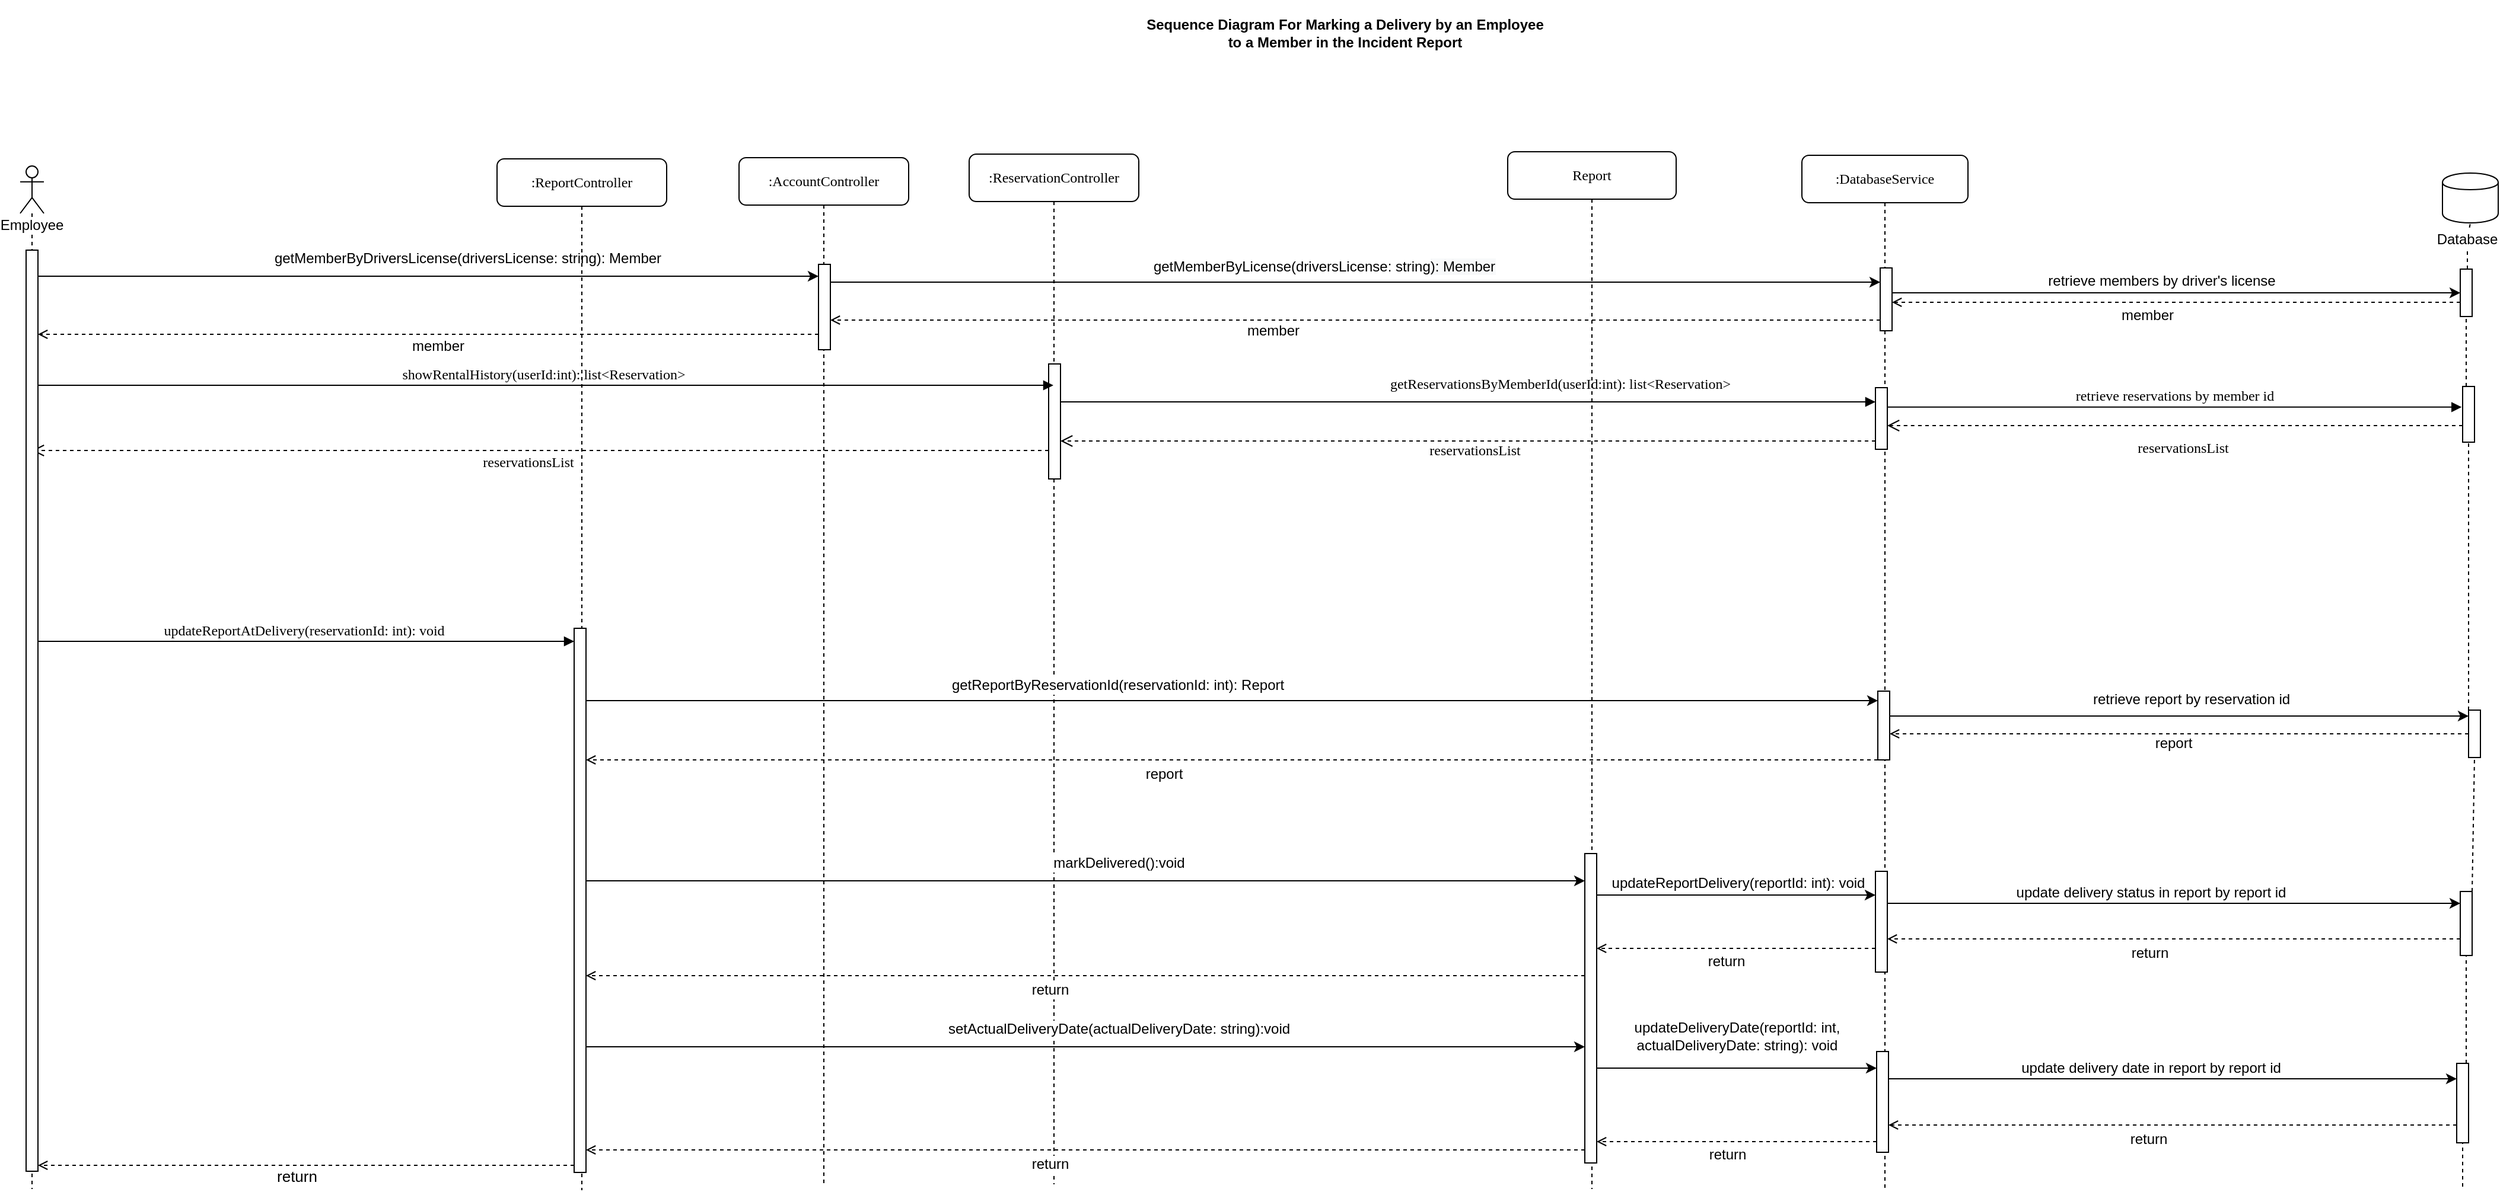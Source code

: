 <mxfile version="13.1.12" type="device"><diagram name="Page-1" id="13e1069c-82ec-6db2-03f1-153e76fe0fe0"><mxGraphModel dx="2339" dy="1403" grid="0" gridSize="10" guides="0" tooltips="1" connect="1" arrows="1" fold="1" page="0" pageScale="1" pageWidth="1100" pageHeight="850" background="#ffffff" math="0" shadow="0"><root><mxCell id="0"/><mxCell id="1" parent="0"/><mxCell id="7baba1c4bc27f4b0-4" value=":ReservationController" style="shape=umlLifeline;perimeter=lifelinePerimeter;whiteSpace=wrap;html=1;container=1;collapsible=0;recursiveResize=0;outlineConnect=0;rounded=1;shadow=0;comic=0;labelBackgroundColor=none;strokeWidth=1;fontFamily=Verdana;fontSize=12;align=center;" parent="1" vertex="1"><mxGeometry x="460" y="70" width="143" height="869" as="geometry"/></mxCell><mxCell id="2_v1sMjzPOBlrvBUJolD-1" value="" style="html=1;points=[];perimeter=orthogonalPerimeter;rounded=0;shadow=0;comic=0;labelBackgroundColor=none;strokeWidth=1;fontFamily=Verdana;fontSize=12;align=center;" vertex="1" parent="7baba1c4bc27f4b0-4"><mxGeometry x="67" y="177" width="10" height="97" as="geometry"/></mxCell><mxCell id="7baba1c4bc27f4b0-5" value=":DatabaseService" style="shape=umlLifeline;perimeter=lifelinePerimeter;whiteSpace=wrap;html=1;container=1;collapsible=0;recursiveResize=0;outlineConnect=0;rounded=1;shadow=0;comic=0;labelBackgroundColor=none;strokeWidth=1;fontFamily=Verdana;fontSize=12;align=center;" parent="1" vertex="1"><mxGeometry x="1162" y="71" width="140" height="872" as="geometry"/></mxCell><mxCell id="7baba1c4bc27f4b0-19" value="" style="html=1;points=[];perimeter=orthogonalPerimeter;rounded=0;shadow=0;comic=0;labelBackgroundColor=none;strokeWidth=1;fontFamily=Verdana;fontSize=12;align=center;" parent="7baba1c4bc27f4b0-5" vertex="1"><mxGeometry x="62" y="196" width="10" height="52" as="geometry"/></mxCell><mxCell id="VKYwvumuW-N2ufbcX_XP-7" value="" style="html=1;points=[];perimeter=orthogonalPerimeter;rounded=0;shadow=0;comic=0;labelBackgroundColor=none;strokeWidth=1;fontFamily=Verdana;fontSize=12;align=center;" parent="7baba1c4bc27f4b0-5" vertex="1"><mxGeometry x="64" y="452" width="10" height="58" as="geometry"/></mxCell><mxCell id="VKYwvumuW-N2ufbcX_XP-33" value="" style="html=1;points=[];perimeter=orthogonalPerimeter;rounded=0;shadow=0;comic=0;labelBackgroundColor=none;strokeWidth=1;fontFamily=Verdana;fontSize=12;align=center;" parent="7baba1c4bc27f4b0-5" vertex="1"><mxGeometry x="62" y="604" width="10" height="85" as="geometry"/></mxCell><mxCell id="2_v1sMjzPOBlrvBUJolD-3" value="" style="html=1;points=[];perimeter=orthogonalPerimeter;rounded=0;shadow=0;comic=0;labelBackgroundColor=none;strokeWidth=1;fontFamily=Verdana;fontSize=12;align=center;" vertex="1" parent="7baba1c4bc27f4b0-5"><mxGeometry x="66" y="95" width="10" height="53" as="geometry"/></mxCell><mxCell id="2_v1sMjzPOBlrvBUJolD-50" value="" style="html=1;points=[];perimeter=orthogonalPerimeter;rounded=0;shadow=0;comic=0;labelBackgroundColor=none;strokeWidth=1;fontFamily=Verdana;fontSize=12;align=center;" vertex="1" parent="7baba1c4bc27f4b0-5"><mxGeometry x="63" y="756" width="10" height="85" as="geometry"/></mxCell><mxCell id="7baba1c4bc27f4b0-17" value="updateReportAtDelivery(reservationId: int): void" style="html=1;verticalAlign=bottom;endArrow=block;labelBackgroundColor=none;fontFamily=Verdana;fontSize=12;edgeStyle=elbowEdgeStyle;elbow=vertical;" parent="1" edge="1" target="2_v1sMjzPOBlrvBUJolD-26" source="Q7UwtsliU7LenJTDQlE5-2"><mxGeometry relative="1" as="geometry"><mxPoint x="-258" y="367" as="sourcePoint"/><Array as="points"><mxPoint x="54" y="481"/><mxPoint x="72" y="460"/><mxPoint x="44" y="409"/><mxPoint x="-31" y="373"/><mxPoint x="82" y="428"/><mxPoint x="430.5" y="337"/><mxPoint x="510.5" y="317"/><mxPoint x="460.5" y="197"/></Array><mxPoint x="32" y="372" as="targetPoint"/></mxGeometry></mxCell><mxCell id="7baba1c4bc27f4b0-20" value="getReservationsByMemberId(userId:int): list&amp;lt;Reservation&amp;gt;" style="html=1;verticalAlign=bottom;endArrow=block;labelBackgroundColor=none;fontFamily=Verdana;fontSize=12;edgeStyle=elbowEdgeStyle;elbow=vertical;" parent="1" source="2_v1sMjzPOBlrvBUJolD-1" target="7baba1c4bc27f4b0-19" edge="1"><mxGeometry x="0.226" y="6" relative="1" as="geometry"><mxPoint x="300" y="190" as="sourcePoint"/><mxPoint x="730" y="190" as="targetPoint"/><Array as="points"><mxPoint x="604" y="279"/><mxPoint x="856" y="265"/><mxPoint x="622" y="260"/><mxPoint x="972" y="240"/><mxPoint x="795" y="253"/><mxPoint x="766" y="190"/><mxPoint x="760" y="200"/><mxPoint x="690" y="185"/></Array><mxPoint as="offset"/></mxGeometry></mxCell><mxCell id="7baba1c4bc27f4b0-21" value="reservationsList" style="html=1;verticalAlign=bottom;endArrow=open;dashed=1;endSize=8;labelBackgroundColor=none;fontFamily=Verdana;fontSize=12;edgeStyle=elbowEdgeStyle;elbow=vertical;" parent="1" source="2_v1sMjzPOBlrvBUJolD-1" target="Q7UwtsliU7LenJTDQlE5-2" edge="1"><mxGeometry x="0.024" y="19" relative="1" as="geometry"><mxPoint x="154" y="213.88" as="targetPoint"/><Array as="points"><mxPoint x="109" y="320"/><mxPoint x="471" y="303"/><mxPoint x="380" y="323"/><mxPoint x="230" y="250"/><mxPoint x="240" y="240"/><mxPoint x="190" y="214"/><mxPoint x="230" y="197"/><mxPoint x="700" y="260"/></Array><mxPoint x="290" y="250" as="sourcePoint"/><mxPoint as="offset"/></mxGeometry></mxCell><mxCell id="7baba1c4bc27f4b0-26" value="retrieve reservations by member id" style="html=1;verticalAlign=bottom;endArrow=block;labelBackgroundColor=none;fontFamily=Verdana;fontSize=12;entryX=-0.088;entryY=0.37;entryDx=0;entryDy=0;entryPerimeter=0;" parent="1" source="7baba1c4bc27f4b0-19" edge="1" target="2mEJihvLGWSnD44SEvs8-10"><mxGeometry relative="1" as="geometry"><mxPoint x="1262" y="342" as="sourcePoint"/><Array as="points"/><mxPoint x="1720" y="202" as="targetPoint"/></mxGeometry></mxCell><mxCell id="7baba1c4bc27f4b0-30" value="reservationsList" style="html=1;verticalAlign=bottom;endArrow=open;dashed=1;endSize=8;labelBackgroundColor=none;fontFamily=Verdana;fontSize=12;edgeStyle=elbowEdgeStyle;elbow=vertical;" parent="1" target="7baba1c4bc27f4b0-19" edge="1" source="2mEJihvLGWSnD44SEvs8-10"><mxGeometry x="0.892" y="225" relative="1" as="geometry"><mxPoint x="487" y="602" as="targetPoint"/><Array as="points"><mxPoint x="1251" y="299"/><mxPoint x="1284" y="289"/><mxPoint x="1463" y="273"/><mxPoint x="1545" y="283"/><mxPoint x="1232" y="232"/><mxPoint x="1172" y="223"/></Array><mxPoint x="1724.5" y="232" as="sourcePoint"/><mxPoint x="223" y="-197" as="offset"/></mxGeometry></mxCell><mxCell id="7baba1c4bc27f4b0-11" value="showRentalHistory(userId:int): list&amp;lt;Reservation&amp;gt;" style="html=1;verticalAlign=bottom;endArrow=block;labelBackgroundColor=none;fontFamily=Verdana;fontSize=12;edgeStyle=elbowEdgeStyle;elbow=vertical;" parent="1" source="Q7UwtsliU7LenJTDQlE5-2" edge="1" target="7baba1c4bc27f4b0-4"><mxGeometry relative="1" as="geometry"><mxPoint x="155" y="180" as="sourcePoint"/><mxPoint x="291" y="180" as="targetPoint"/><Array as="points"><mxPoint x="223" y="265"/><mxPoint x="297" y="254"/><mxPoint x="373" y="239"/><mxPoint x="411" y="228"/><mxPoint x="240" y="180"/></Array></mxGeometry></mxCell><mxCell id="Q7UwtsliU7LenJTDQlE5-2" value="Employee" style="shape=umlLifeline;participant=umlActor;perimeter=lifelinePerimeter;whiteSpace=wrap;html=1;container=1;collapsible=0;recursiveResize=0;verticalAlign=top;spacingTop=36;labelBackgroundColor=#ffffff;outlineConnect=0;" parent="1" vertex="1"><mxGeometry x="-340" y="80" width="20" height="863" as="geometry"/></mxCell><mxCell id="7baba1c4bc27f4b0-22" value="" style="html=1;points=[];perimeter=orthogonalPerimeter;rounded=0;shadow=0;comic=0;labelBackgroundColor=none;strokeWidth=1;fontFamily=Verdana;fontSize=12;align=center;" parent="Q7UwtsliU7LenJTDQlE5-2" vertex="1"><mxGeometry x="5" y="71" width="10" height="777" as="geometry"/></mxCell><mxCell id="Q7UwtsliU7LenJTDQlE5-5" value="reservationsList" style="html=1;verticalAlign=bottom;endArrow=open;dashed=1;endSize=8;labelBackgroundColor=none;fontFamily=Verdana;fontSize=12;edgeStyle=elbowEdgeStyle;elbow=vertical;" parent="1" source="7baba1c4bc27f4b0-19" target="2_v1sMjzPOBlrvBUJolD-1" edge="1"><mxGeometry x="-0.012" y="17" relative="1" as="geometry"><mxPoint x="300" y="240" as="targetPoint"/><Array as="points"><mxPoint x="750" y="312"/><mxPoint x="911" y="302"/><mxPoint x="680" y="240"/><mxPoint x="695" y="231"/></Array><mxPoint x="751" y="231" as="sourcePoint"/><mxPoint x="1" as="offset"/></mxGeometry></mxCell><mxCell id="2mEJihvLGWSnD44SEvs8-2" value="&lt;div&gt;&lt;b&gt;Sequence Diagram For Marking a Delivery by an Employee&lt;/b&gt;&lt;/div&gt;&lt;div&gt;&lt;b&gt;to a Member in the Incident Report&lt;/b&gt;&lt;/div&gt;" style="text;html=1;strokeColor=none;fillColor=none;align=center;verticalAlign=middle;whiteSpace=wrap;rounded=0;" parent="1" vertex="1"><mxGeometry x="558" y="-60" width="438" height="55" as="geometry"/></mxCell><mxCell id="2mEJihvLGWSnD44SEvs8-3" value="" style="shape=cylinder;whiteSpace=wrap;html=1;boundedLbl=1;backgroundOutline=1;" parent="1" vertex="1"><mxGeometry x="1702" y="86" width="47" height="42" as="geometry"/></mxCell><mxCell id="2mEJihvLGWSnD44SEvs8-9" value="" style="endArrow=none;dashed=1;html=1;entryX=0.5;entryY=1;entryDx=0;entryDy=0;" parent="1" source="2mEJihvLGWSnD44SEvs8-14" target="2mEJihvLGWSnD44SEvs8-3" edge="1"><mxGeometry width="50" height="50" relative="1" as="geometry"><mxPoint x="1726" y="534" as="sourcePoint"/><mxPoint x="1389" y="231" as="targetPoint"/></mxGeometry></mxCell><mxCell id="2mEJihvLGWSnD44SEvs8-10" value="" style="html=1;points=[];perimeter=orthogonalPerimeter;rounded=0;shadow=0;comic=0;labelBackgroundColor=none;strokeColor=#000000;strokeWidth=1;fillColor=#FFFFFF;fontFamily=Verdana;fontSize=12;fontColor=#000000;align=center;" parent="1" vertex="1"><mxGeometry x="1719" y="266" width="10" height="47" as="geometry"/></mxCell><mxCell id="2mEJihvLGWSnD44SEvs8-11" value="" style="endArrow=none;dashed=1;html=1;entryX=0.5;entryY=1;entryDx=0;entryDy=0;" parent="1" source="VKYwvumuW-N2ufbcX_XP-18" target="2mEJihvLGWSnD44SEvs8-10" edge="1"><mxGeometry width="50" height="50" relative="1" as="geometry"><mxPoint x="1724" y="470" as="sourcePoint"/><mxPoint x="1725.5" y="128" as="targetPoint"/></mxGeometry></mxCell><mxCell id="2mEJihvLGWSnD44SEvs8-14" value="Database" style="text;html=1;strokeColor=none;fillColor=none;align=center;verticalAlign=middle;whiteSpace=wrap;rounded=0;" parent="1" vertex="1"><mxGeometry x="1703" y="132" width="40" height="20" as="geometry"/></mxCell><mxCell id="2mEJihvLGWSnD44SEvs8-15" value="" style="endArrow=none;dashed=1;html=1;entryX=0.5;entryY=1;entryDx=0;entryDy=0;" parent="1" source="2_v1sMjzPOBlrvBUJolD-16" target="2mEJihvLGWSnD44SEvs8-14" edge="1"><mxGeometry width="50" height="50" relative="1" as="geometry"><mxPoint x="1725.5" y="177" as="sourcePoint"/><mxPoint x="1725.5" y="128" as="targetPoint"/></mxGeometry></mxCell><mxCell id="VKYwvumuW-N2ufbcX_XP-14" style="edgeStyle=orthogonalEdgeStyle;rounded=0;orthogonalLoop=1;jettySize=auto;html=1;" parent="1" source="2_v1sMjzPOBlrvBUJolD-26" target="VKYwvumuW-N2ufbcX_XP-7" edge="1"><mxGeometry relative="1" as="geometry"><Array as="points"><mxPoint x="690" y="531"/><mxPoint x="690" y="531"/></Array><mxPoint x="780" y="580" as="sourcePoint"/></mxGeometry></mxCell><mxCell id="2_v1sMjzPOBlrvBUJolD-34" value="&lt;font style=&quot;font-size: 12px&quot;&gt;getReportByReservationId(reservationId: int): Report&lt;/font&gt;" style="edgeLabel;html=1;align=center;verticalAlign=middle;resizable=0;points=[];" vertex="1" connectable="0" parent="VKYwvumuW-N2ufbcX_XP-14"><mxGeometry x="-0.251" relative="1" as="geometry"><mxPoint x="39.88" y="-13" as="offset"/></mxGeometry></mxCell><mxCell id="VKYwvumuW-N2ufbcX_XP-21" style="edgeStyle=orthogonalEdgeStyle;rounded=0;orthogonalLoop=1;jettySize=auto;html=1;dashed=1;endArrow=open;endFill=0;" parent="1" source="VKYwvumuW-N2ufbcX_XP-18" target="VKYwvumuW-N2ufbcX_XP-7" edge="1"><mxGeometry relative="1" as="geometry"><Array as="points"><mxPoint x="1729" y="571"/><mxPoint x="1231" y="571"/></Array></mxGeometry></mxCell><mxCell id="VKYwvumuW-N2ufbcX_XP-22" value="&lt;font style=&quot;font-size: 12px&quot;&gt;report&lt;/font&gt;" style="edgeLabel;html=1;align=center;verticalAlign=middle;resizable=0;points=[];" parent="VKYwvumuW-N2ufbcX_XP-21" vertex="1" connectable="0"><mxGeometry x="0.029" y="38" relative="1" as="geometry"><mxPoint x="1.71" y="-30.06" as="offset"/></mxGeometry></mxCell><mxCell id="VKYwvumuW-N2ufbcX_XP-18" value="" style="html=1;points=[];perimeter=orthogonalPerimeter;rounded=0;shadow=0;comic=0;labelBackgroundColor=none;strokeColor=#000000;strokeWidth=1;fillColor=#FFFFFF;fontFamily=Verdana;fontSize=12;fontColor=#000000;align=center;" parent="1" vertex="1"><mxGeometry x="1724" y="539" width="10" height="40" as="geometry"/></mxCell><mxCell id="VKYwvumuW-N2ufbcX_XP-19" value="" style="endArrow=none;dashed=1;html=1;entryX=0.5;entryY=1;entryDx=0;entryDy=0;" parent="1" source="VKYwvumuW-N2ufbcX_XP-35" target="VKYwvumuW-N2ufbcX_XP-18" edge="1"><mxGeometry width="50" height="50" relative="1" as="geometry"><mxPoint x="1723" y="1088" as="sourcePoint"/><mxPoint x="1725" y="237" as="targetPoint"/></mxGeometry></mxCell><mxCell id="VKYwvumuW-N2ufbcX_XP-20" style="edgeStyle=orthogonalEdgeStyle;rounded=0;orthogonalLoop=1;jettySize=auto;html=1;" parent="1" source="VKYwvumuW-N2ufbcX_XP-7" target="VKYwvumuW-N2ufbcX_XP-18" edge="1"><mxGeometry relative="1" as="geometry"><Array as="points"><mxPoint x="1340" y="544"/><mxPoint x="1340" y="544"/></Array></mxGeometry></mxCell><mxCell id="VKYwvumuW-N2ufbcX_XP-23" value="retrieve report by reservation id" style="text;html=1;align=center;verticalAlign=middle;resizable=0;points=[];autosize=1;" parent="1" vertex="1"><mxGeometry x="1402" y="521" width="176" height="18" as="geometry"/></mxCell><mxCell id="VKYwvumuW-N2ufbcX_XP-42" style="edgeStyle=orthogonalEdgeStyle;rounded=0;orthogonalLoop=1;jettySize=auto;html=1;dashed=1;endArrow=open;endFill=0;" parent="1" source="VKYwvumuW-N2ufbcX_XP-35" target="VKYwvumuW-N2ufbcX_XP-33" edge="1"><mxGeometry relative="1" as="geometry"><Array as="points"><mxPoint x="1597" y="732"/><mxPoint x="1597" y="732"/></Array></mxGeometry></mxCell><mxCell id="VKYwvumuW-N2ufbcX_XP-43" value="return" style="edgeLabel;html=1;align=center;verticalAlign=middle;resizable=0;points=[];fontSize=12;" parent="VKYwvumuW-N2ufbcX_XP-42" vertex="1" connectable="0"><mxGeometry x="-0.146" y="2" relative="1" as="geometry"><mxPoint x="-56" y="10" as="offset"/></mxGeometry></mxCell><mxCell id="VKYwvumuW-N2ufbcX_XP-35" value="" style="html=1;points=[];perimeter=orthogonalPerimeter;rounded=0;shadow=0;comic=0;labelBackgroundColor=none;strokeColor=#000000;strokeWidth=1;fillColor=#FFFFFF;fontFamily=Verdana;fontSize=12;fontColor=#000000;align=center;" parent="1" vertex="1"><mxGeometry x="1717" y="692" width="10" height="54" as="geometry"/></mxCell><mxCell id="VKYwvumuW-N2ufbcX_XP-36" value="" style="endArrow=none;dashed=1;html=1;entryX=0.5;entryY=1;entryDx=0;entryDy=0;" parent="1" source="2_v1sMjzPOBlrvBUJolD-51" target="VKYwvumuW-N2ufbcX_XP-35" edge="1"><mxGeometry width="50" height="50" relative="1" as="geometry"><mxPoint x="1722" y="931" as="sourcePoint"/><mxPoint x="1723.0" y="623.0" as="targetPoint"/></mxGeometry></mxCell><mxCell id="VKYwvumuW-N2ufbcX_XP-37" style="edgeStyle=orthogonalEdgeStyle;rounded=0;orthogonalLoop=1;jettySize=auto;html=1;" parent="1" source="2_v1sMjzPOBlrvBUJolD-26" target="2_v1sMjzPOBlrvBUJolD-37" edge="1"><mxGeometry relative="1" as="geometry"><Array as="points"><mxPoint x="337" y="683"/><mxPoint x="337" y="683"/></Array></mxGeometry></mxCell><mxCell id="VKYwvumuW-N2ufbcX_XP-39" value="&lt;font style=&quot;font-size: 12px&quot;&gt;markDelivered():void&lt;/font&gt;" style="edgeLabel;html=1;align=center;verticalAlign=middle;resizable=0;points=[];" parent="VKYwvumuW-N2ufbcX_XP-37" vertex="1" connectable="0"><mxGeometry x="0.065" y="2" relative="1" as="geometry"><mxPoint y="-13" as="offset"/></mxGeometry></mxCell><mxCell id="VKYwvumuW-N2ufbcX_XP-40" style="edgeStyle=orthogonalEdgeStyle;rounded=0;orthogonalLoop=1;jettySize=auto;html=1;" parent="1" source="VKYwvumuW-N2ufbcX_XP-33" target="VKYwvumuW-N2ufbcX_XP-35" edge="1"><mxGeometry relative="1" as="geometry"><Array as="points"><mxPoint x="1471" y="702"/><mxPoint x="1471" y="702"/></Array></mxGeometry></mxCell><mxCell id="VKYwvumuW-N2ufbcX_XP-41" value="update delivery status in report by report id" style="edgeLabel;html=1;align=center;verticalAlign=middle;resizable=0;points=[];fontSize=12;" parent="VKYwvumuW-N2ufbcX_XP-40" vertex="1" connectable="0"><mxGeometry x="-0.076" y="2" relative="1" as="geometry"><mxPoint x="-1" y="-7" as="offset"/></mxGeometry></mxCell><mxCell id="VKYwvumuW-N2ufbcX_XP-61" style="edgeStyle=orthogonalEdgeStyle;rounded=0;orthogonalLoop=1;jettySize=auto;html=1;dashed=1;fontSize=12;endArrow=open;endFill=0;" parent="1" source="2_v1sMjzPOBlrvBUJolD-37" target="2_v1sMjzPOBlrvBUJolD-26" edge="1"><mxGeometry relative="1" as="geometry"><Array as="points"><mxPoint x="836" y="763"/><mxPoint x="836" y="763"/></Array></mxGeometry></mxCell><mxCell id="VKYwvumuW-N2ufbcX_XP-63" value="return" style="edgeLabel;html=1;align=center;verticalAlign=middle;resizable=0;points=[];fontSize=12;" parent="VKYwvumuW-N2ufbcX_XP-61" vertex="1" connectable="0"><mxGeometry x="0.172" y="-1" relative="1" as="geometry"><mxPoint x="42.29" y="13" as="offset"/></mxGeometry></mxCell><mxCell id="2_v1sMjzPOBlrvBUJolD-4" value=":AccountController" style="shape=umlLifeline;perimeter=lifelinePerimeter;whiteSpace=wrap;html=1;container=1;collapsible=0;recursiveResize=0;outlineConnect=0;rounded=1;shadow=0;comic=0;labelBackgroundColor=none;strokeWidth=1;fontFamily=Verdana;fontSize=12;align=center;" vertex="1" parent="1"><mxGeometry x="266" y="73" width="143" height="865" as="geometry"/></mxCell><mxCell id="2_v1sMjzPOBlrvBUJolD-10" value="" style="html=1;points=[];perimeter=orthogonalPerimeter;rounded=0;shadow=0;comic=0;labelBackgroundColor=none;strokeWidth=1;fontFamily=Verdana;fontSize=12;align=center;" vertex="1" parent="2_v1sMjzPOBlrvBUJolD-4"><mxGeometry x="67" y="90" width="10" height="72" as="geometry"/></mxCell><mxCell id="2_v1sMjzPOBlrvBUJolD-11" style="edgeStyle=orthogonalEdgeStyle;rounded=0;orthogonalLoop=1;jettySize=auto;html=1;" edge="1" parent="1" source="7baba1c4bc27f4b0-22" target="2_v1sMjzPOBlrvBUJolD-10"><mxGeometry relative="1" as="geometry"><Array as="points"><mxPoint x="271" y="173"/><mxPoint x="271" y="173"/></Array></mxGeometry></mxCell><mxCell id="2_v1sMjzPOBlrvBUJolD-12" value="&lt;font style=&quot;font-size: 12px&quot;&gt;getMemberByDriversLicense(driversLicense: string): Member&lt;/font&gt;" style="edgeLabel;html=1;align=center;verticalAlign=middle;resizable=0;points=[];" vertex="1" connectable="0" parent="2_v1sMjzPOBlrvBUJolD-11"><mxGeometry x="0.216" y="2" relative="1" as="geometry"><mxPoint x="-38" y="-13" as="offset"/></mxGeometry></mxCell><mxCell id="2_v1sMjzPOBlrvBUJolD-13" style="edgeStyle=orthogonalEdgeStyle;rounded=0;orthogonalLoop=1;jettySize=auto;html=1;" edge="1" parent="1" source="2_v1sMjzPOBlrvBUJolD-10" target="2_v1sMjzPOBlrvBUJolD-3"><mxGeometry relative="1" as="geometry"><Array as="points"><mxPoint x="551" y="178"/><mxPoint x="551" y="178"/></Array></mxGeometry></mxCell><mxCell id="2_v1sMjzPOBlrvBUJolD-14" value="&lt;font style=&quot;font-size: 12px&quot;&gt;getMemberByLicense(driversLicense: string&lt;span style=&quot;font-family: &amp;#34;helvetica&amp;#34; ; text-align: left ; background-color: rgb(248 , 249 , 250)&quot;&gt;): Member&lt;br&gt;&lt;/span&gt;&lt;/font&gt;" style="edgeLabel;html=1;align=center;verticalAlign=middle;resizable=0;points=[];" vertex="1" connectable="0" parent="2_v1sMjzPOBlrvBUJolD-13"><mxGeometry x="-0.063" y="-3" relative="1" as="geometry"><mxPoint x="1" y="-16" as="offset"/></mxGeometry></mxCell><mxCell id="2_v1sMjzPOBlrvBUJolD-15" style="edgeStyle=orthogonalEdgeStyle;rounded=0;orthogonalLoop=1;jettySize=auto;html=1;startArrow=none;startFill=0;dashed=1;endArrow=open;endFill=0;" edge="1" parent="1" source="2_v1sMjzPOBlrvBUJolD-3" target="2_v1sMjzPOBlrvBUJolD-10"><mxGeometry relative="1" as="geometry"><Array as="points"><mxPoint x="510" y="210"/><mxPoint x="510" y="210"/></Array></mxGeometry></mxCell><mxCell id="2_v1sMjzPOBlrvBUJolD-22" value="&lt;font style=&quot;font-size: 12px&quot;&gt;member&lt;/font&gt;" style="edgeLabel;html=1;align=center;verticalAlign=middle;resizable=0;points=[];" vertex="1" connectable="0" parent="2_v1sMjzPOBlrvBUJolD-15"><mxGeometry x="0.869" y="-295" relative="1" as="geometry"><mxPoint x="314.47" y="304" as="offset"/></mxGeometry></mxCell><mxCell id="2_v1sMjzPOBlrvBUJolD-19" style="edgeStyle=orthogonalEdgeStyle;rounded=0;orthogonalLoop=1;jettySize=auto;html=1;dashed=1;startArrow=none;startFill=0;endArrow=open;endFill=0;" edge="1" parent="1" source="2_v1sMjzPOBlrvBUJolD-16" target="2_v1sMjzPOBlrvBUJolD-3"><mxGeometry relative="1" as="geometry"><mxPoint x="1258" y="194" as="targetPoint"/><Array as="points"><mxPoint x="1583" y="195"/><mxPoint x="1583" y="195"/></Array></mxGeometry></mxCell><mxCell id="2_v1sMjzPOBlrvBUJolD-21" value="&lt;font style=&quot;font-size: 12px&quot;&gt;member&lt;/font&gt;" style="edgeLabel;html=1;align=center;verticalAlign=middle;resizable=0;points=[];" vertex="1" connectable="0" parent="2_v1sMjzPOBlrvBUJolD-19"><mxGeometry x="0.163" y="2" relative="1" as="geometry"><mxPoint x="14.65" y="8.94" as="offset"/></mxGeometry></mxCell><mxCell id="2_v1sMjzPOBlrvBUJolD-16" value="" style="html=1;points=[];perimeter=orthogonalPerimeter;rounded=0;shadow=0;comic=0;labelBackgroundColor=none;strokeColor=#000000;strokeWidth=1;fillColor=#FFFFFF;fontFamily=Verdana;fontSize=12;fontColor=#000000;align=center;" vertex="1" parent="1"><mxGeometry x="1717" y="167" width="10" height="40" as="geometry"/></mxCell><mxCell id="2_v1sMjzPOBlrvBUJolD-17" value="" style="endArrow=none;dashed=1;html=1;entryX=0.5;entryY=1;entryDx=0;entryDy=0;" edge="1" parent="1" source="2mEJihvLGWSnD44SEvs8-10" target="2_v1sMjzPOBlrvBUJolD-16"><mxGeometry width="50" height="50" relative="1" as="geometry"><mxPoint x="1723" y="232" as="sourcePoint"/><mxPoint x="1723" y="152" as="targetPoint"/></mxGeometry></mxCell><mxCell id="2_v1sMjzPOBlrvBUJolD-18" style="edgeStyle=orthogonalEdgeStyle;rounded=0;orthogonalLoop=1;jettySize=auto;html=1;startArrow=none;startFill=0;endArrow=classic;endFill=1;" edge="1" parent="1" source="2_v1sMjzPOBlrvBUJolD-3" target="2_v1sMjzPOBlrvBUJolD-16"><mxGeometry relative="1" as="geometry"><Array as="points"><mxPoint x="1429" y="187"/><mxPoint x="1429" y="187"/></Array></mxGeometry></mxCell><mxCell id="2_v1sMjzPOBlrvBUJolD-20" value="&lt;font style=&quot;font-size: 12px&quot;&gt;retrieve members by driver's license&lt;br&gt;&lt;/font&gt;" style="edgeLabel;html=1;align=center;verticalAlign=middle;resizable=0;points=[];" vertex="1" connectable="0" parent="2_v1sMjzPOBlrvBUJolD-18"><mxGeometry x="-0.168" y="-4" relative="1" as="geometry"><mxPoint x="27" y="-14" as="offset"/></mxGeometry></mxCell><mxCell id="2_v1sMjzPOBlrvBUJolD-23" style="edgeStyle=orthogonalEdgeStyle;rounded=0;orthogonalLoop=1;jettySize=auto;html=1;startArrow=none;startFill=0;endArrow=open;endFill=0;dashed=1;" edge="1" parent="1" source="2_v1sMjzPOBlrvBUJolD-10" target="7baba1c4bc27f4b0-22"><mxGeometry relative="1" as="geometry"><Array as="points"><mxPoint x="190" y="222"/><mxPoint x="190" y="222"/></Array></mxGeometry></mxCell><mxCell id="2_v1sMjzPOBlrvBUJolD-24" value="&lt;font style=&quot;font-size: 12px&quot;&gt;member&lt;/font&gt;" style="edgeLabel;html=1;align=center;verticalAlign=middle;resizable=0;points=[];" vertex="1" connectable="0" parent="2_v1sMjzPOBlrvBUJolD-23"><mxGeometry x="0.011" y="-106" relative="1" as="geometry"><mxPoint x="10.76" y="116" as="offset"/></mxGeometry></mxCell><mxCell id="2_v1sMjzPOBlrvBUJolD-25" value=":ReportController" style="shape=umlLifeline;perimeter=lifelinePerimeter;whiteSpace=wrap;html=1;container=1;collapsible=0;recursiveResize=0;outlineConnect=0;rounded=1;shadow=0;comic=0;labelBackgroundColor=none;strokeWidth=1;fontFamily=Verdana;fontSize=12;align=center;" vertex="1" parent="1"><mxGeometry x="62" y="74" width="143" height="870" as="geometry"/></mxCell><mxCell id="2_v1sMjzPOBlrvBUJolD-26" value="" style="html=1;points=[];perimeter=orthogonalPerimeter;rounded=0;shadow=0;comic=0;labelBackgroundColor=none;strokeWidth=1;fontFamily=Verdana;fontSize=12;align=center;" vertex="1" parent="2_v1sMjzPOBlrvBUJolD-25"><mxGeometry x="65" y="396" width="10" height="459" as="geometry"/></mxCell><mxCell id="2_v1sMjzPOBlrvBUJolD-31" style="edgeStyle=orthogonalEdgeStyle;rounded=0;orthogonalLoop=1;jettySize=auto;html=1;dashed=1;startArrow=none;startFill=0;endArrow=open;endFill=0;" edge="1" parent="1" source="2_v1sMjzPOBlrvBUJolD-26" target="7baba1c4bc27f4b0-22"><mxGeometry relative="1" as="geometry"><Array as="points"><mxPoint x="-78" y="923"/><mxPoint x="-78" y="923"/></Array></mxGeometry></mxCell><mxCell id="2_v1sMjzPOBlrvBUJolD-44" value="return" style="edgeLabel;html=1;align=center;verticalAlign=middle;resizable=0;points=[];fontSize=13;" vertex="1" connectable="0" parent="2_v1sMjzPOBlrvBUJolD-31"><mxGeometry x="-0.367" y="1" relative="1" as="geometry"><mxPoint x="-91.47" y="8" as="offset"/></mxGeometry></mxCell><mxCell id="2_v1sMjzPOBlrvBUJolD-32" style="edgeStyle=orthogonalEdgeStyle;rounded=0;orthogonalLoop=1;jettySize=auto;html=1;dashed=1;startArrow=none;startFill=0;endArrow=open;endFill=0;" edge="1" parent="1" source="VKYwvumuW-N2ufbcX_XP-7" target="2_v1sMjzPOBlrvBUJolD-26"><mxGeometry relative="1" as="geometry"><mxPoint x="780" y="630" as="targetPoint"/><Array as="points"><mxPoint x="714" y="581"/><mxPoint x="714" y="581"/></Array></mxGeometry></mxCell><mxCell id="2_v1sMjzPOBlrvBUJolD-33" value="&lt;font style=&quot;font-size: 12px&quot;&gt;report&lt;/font&gt;" style="edgeLabel;html=1;align=center;verticalAlign=middle;resizable=0;points=[];" vertex="1" connectable="0" parent="2_v1sMjzPOBlrvBUJolD-32"><mxGeometry x="0.103" relative="1" as="geometry"><mxPoint x="-1.76" y="12" as="offset"/></mxGeometry></mxCell><mxCell id="2_v1sMjzPOBlrvBUJolD-36" value="Report" style="shape=umlLifeline;perimeter=lifelinePerimeter;whiteSpace=wrap;html=1;container=1;collapsible=0;recursiveResize=0;outlineConnect=0;rounded=1;shadow=0;comic=0;labelBackgroundColor=none;strokeWidth=1;fontFamily=Verdana;fontSize=12;align=center;" vertex="1" parent="1"><mxGeometry x="914" y="68" width="142" height="875" as="geometry"/></mxCell><mxCell id="2_v1sMjzPOBlrvBUJolD-37" value="" style="html=1;points=[];perimeter=orthogonalPerimeter;rounded=0;shadow=0;comic=0;labelBackgroundColor=none;strokeWidth=1;fontFamily=Verdana;fontSize=12;align=center;" vertex="1" parent="2_v1sMjzPOBlrvBUJolD-36"><mxGeometry x="65" y="592" width="10" height="261" as="geometry"/></mxCell><mxCell id="2_v1sMjzPOBlrvBUJolD-41" value="&lt;font style=&quot;font-size: 12px&quot;&gt;updateReportDelivery(reportId: int): void&lt;br&gt;&lt;/font&gt;" style="edgeStyle=orthogonalEdgeStyle;rounded=0;orthogonalLoop=1;jettySize=auto;html=1;startArrow=none;startFill=0;endArrow=classic;endFill=1;" edge="1" parent="1" source="2_v1sMjzPOBlrvBUJolD-37" target="VKYwvumuW-N2ufbcX_XP-33"><mxGeometry x="0.01" y="10" relative="1" as="geometry"><Array as="points"><mxPoint x="1028" y="695"/><mxPoint x="1028" y="695"/></Array><mxPoint as="offset"/></mxGeometry></mxCell><mxCell id="2_v1sMjzPOBlrvBUJolD-42" style="edgeStyle=orthogonalEdgeStyle;rounded=0;orthogonalLoop=1;jettySize=auto;html=1;dashed=1;startArrow=none;startFill=0;endArrow=open;endFill=0;" edge="1" parent="1" source="VKYwvumuW-N2ufbcX_XP-33" target="2_v1sMjzPOBlrvBUJolD-37"><mxGeometry relative="1" as="geometry"><Array as="points"><mxPoint x="1036" y="740"/><mxPoint x="1036" y="740"/></Array></mxGeometry></mxCell><mxCell id="2_v1sMjzPOBlrvBUJolD-43" value="&lt;font style=&quot;font-size: 12px&quot;&gt;return&lt;/font&gt;" style="edgeLabel;html=1;align=center;verticalAlign=middle;resizable=0;points=[];" vertex="1" connectable="0" parent="2_v1sMjzPOBlrvBUJolD-42"><mxGeometry x="0.535" y="89" relative="1" as="geometry"><mxPoint x="54.29" y="-78" as="offset"/></mxGeometry></mxCell><mxCell id="2_v1sMjzPOBlrvBUJolD-48" style="edgeStyle=orthogonalEdgeStyle;rounded=0;orthogonalLoop=1;jettySize=auto;html=1;" edge="1" parent="1" source="2_v1sMjzPOBlrvBUJolD-26" target="2_v1sMjzPOBlrvBUJolD-37"><mxGeometry relative="1" as="geometry"><Array as="points"><mxPoint x="615" y="823"/><mxPoint x="615" y="823"/></Array><mxPoint x="141" y="827" as="sourcePoint"/><mxPoint x="983" y="827" as="targetPoint"/></mxGeometry></mxCell><mxCell id="2_v1sMjzPOBlrvBUJolD-49" value="&lt;font style=&quot;font-size: 12px&quot;&gt;setActualDeliveryDate(&lt;/font&gt;&lt;font style=&quot;font-size: 12px&quot;&gt;actualDeliveryDate: string):void&lt;/font&gt;" style="edgeLabel;html=1;align=center;verticalAlign=middle;resizable=0;points=[];" vertex="1" connectable="0" parent="2_v1sMjzPOBlrvBUJolD-48"><mxGeometry x="0.065" y="2" relative="1" as="geometry"><mxPoint y="-13" as="offset"/></mxGeometry></mxCell><mxCell id="2_v1sMjzPOBlrvBUJolD-51" value="" style="html=1;points=[];perimeter=orthogonalPerimeter;rounded=0;shadow=0;comic=0;labelBackgroundColor=none;strokeColor=#000000;strokeWidth=1;fillColor=#FFFFFF;fontFamily=Verdana;fontSize=12;fontColor=#000000;align=center;" vertex="1" parent="1"><mxGeometry x="1714" y="837" width="10" height="67" as="geometry"/></mxCell><mxCell id="2_v1sMjzPOBlrvBUJolD-52" value="" style="endArrow=none;dashed=1;html=1;entryX=0.5;entryY=1;entryDx=0;entryDy=0;" edge="1" parent="1" target="2_v1sMjzPOBlrvBUJolD-51"><mxGeometry width="50" height="50" relative="1" as="geometry"><mxPoint x="1719" y="941" as="sourcePoint"/><mxPoint x="1722" y="746" as="targetPoint"/></mxGeometry></mxCell><mxCell id="2_v1sMjzPOBlrvBUJolD-53" value="&lt;div&gt;&lt;font style=&quot;font-size: 12px&quot;&gt;updateDeliveryDate(reportId: int,&lt;/font&gt;&lt;/div&gt;&lt;div&gt;&lt;font style=&quot;font-size: 12px&quot;&gt;&lt;font style=&quot;font-size: 12px&quot;&gt;actualDeliveryDate&lt;/font&gt;: string): void&lt;/font&gt;&lt;/div&gt;" style="edgeStyle=orthogonalEdgeStyle;rounded=0;orthogonalLoop=1;jettySize=auto;html=1;startArrow=none;startFill=0;endArrow=classic;endFill=1;" edge="1" parent="1" source="2_v1sMjzPOBlrvBUJolD-37" target="2_v1sMjzPOBlrvBUJolD-50"><mxGeometry x="0.5" y="66" relative="1" as="geometry"><mxPoint x="999" y="705.059" as="sourcePoint"/><mxPoint x="1234" y="705.059" as="targetPoint"/><Array as="points"><mxPoint x="1166" y="841"/><mxPoint x="1166" y="841"/></Array><mxPoint x="-59" y="39" as="offset"/></mxGeometry></mxCell><mxCell id="2_v1sMjzPOBlrvBUJolD-55" style="edgeStyle=orthogonalEdgeStyle;rounded=0;orthogonalLoop=1;jettySize=auto;html=1;" edge="1" parent="1" source="2_v1sMjzPOBlrvBUJolD-50" target="2_v1sMjzPOBlrvBUJolD-51"><mxGeometry relative="1" as="geometry"><Array as="points"><mxPoint x="1472" y="850"/><mxPoint x="1472" y="850"/></Array><mxPoint x="1343" y="849" as="sourcePoint"/><mxPoint x="1691" y="869" as="targetPoint"/></mxGeometry></mxCell><mxCell id="2_v1sMjzPOBlrvBUJolD-56" value="update delivery date in report by report id" style="edgeLabel;html=1;align=center;verticalAlign=middle;resizable=0;points=[];fontSize=12;" vertex="1" connectable="0" parent="2_v1sMjzPOBlrvBUJolD-55"><mxGeometry x="-0.076" y="2" relative="1" as="geometry"><mxPoint x="-1" y="-7" as="offset"/></mxGeometry></mxCell><mxCell id="2_v1sMjzPOBlrvBUJolD-57" style="edgeStyle=orthogonalEdgeStyle;rounded=0;orthogonalLoop=1;jettySize=auto;html=1;dashed=1;endArrow=open;endFill=0;" edge="1" parent="1" source="2_v1sMjzPOBlrvBUJolD-51" target="2_v1sMjzPOBlrvBUJolD-50"><mxGeometry relative="1" as="geometry"><Array as="points"><mxPoint x="1433" y="889"/><mxPoint x="1433" y="889"/></Array><mxPoint x="1647" y="1037" as="sourcePoint"/><mxPoint x="1251" y="889" as="targetPoint"/></mxGeometry></mxCell><mxCell id="2_v1sMjzPOBlrvBUJolD-58" value="return" style="edgeLabel;html=1;align=center;verticalAlign=middle;resizable=0;points=[];fontSize=12;" vertex="1" connectable="0" parent="2_v1sMjzPOBlrvBUJolD-57"><mxGeometry x="-0.146" y="2" relative="1" as="geometry"><mxPoint x="-56" y="10" as="offset"/></mxGeometry></mxCell><mxCell id="2_v1sMjzPOBlrvBUJolD-59" style="edgeStyle=orthogonalEdgeStyle;rounded=0;orthogonalLoop=1;jettySize=auto;html=1;dashed=1;startArrow=none;startFill=0;endArrow=open;endFill=0;" edge="1" parent="1" source="2_v1sMjzPOBlrvBUJolD-50" target="2_v1sMjzPOBlrvBUJolD-37"><mxGeometry relative="1" as="geometry"><mxPoint x="1220" y="898" as="sourcePoint"/><mxPoint x="985" y="898" as="targetPoint"/><Array as="points"><mxPoint x="1103" y="903"/><mxPoint x="1103" y="903"/></Array></mxGeometry></mxCell><mxCell id="2_v1sMjzPOBlrvBUJolD-60" value="&lt;font style=&quot;font-size: 12px&quot;&gt;return&lt;/font&gt;" style="edgeLabel;html=1;align=center;verticalAlign=middle;resizable=0;points=[];" vertex="1" connectable="0" parent="2_v1sMjzPOBlrvBUJolD-59"><mxGeometry x="0.535" y="89" relative="1" as="geometry"><mxPoint x="54.29" y="-78" as="offset"/></mxGeometry></mxCell><mxCell id="2_v1sMjzPOBlrvBUJolD-61" style="edgeStyle=orthogonalEdgeStyle;rounded=0;orthogonalLoop=1;jettySize=auto;html=1;dashed=1;fontSize=12;endArrow=open;endFill=0;" edge="1" parent="1" source="2_v1sMjzPOBlrvBUJolD-37" target="2_v1sMjzPOBlrvBUJolD-26"><mxGeometry relative="1" as="geometry"><Array as="points"><mxPoint x="146" y="910"/><mxPoint x="146" y="910"/></Array><mxPoint x="985" y="906.999" as="sourcePoint"/><mxPoint x="143" y="906.999" as="targetPoint"/></mxGeometry></mxCell><mxCell id="2_v1sMjzPOBlrvBUJolD-62" value="return" style="edgeLabel;html=1;align=center;verticalAlign=middle;resizable=0;points=[];fontSize=12;" vertex="1" connectable="0" parent="2_v1sMjzPOBlrvBUJolD-61"><mxGeometry x="0.172" y="-1" relative="1" as="geometry"><mxPoint x="42.29" y="13" as="offset"/></mxGeometry></mxCell></root></mxGraphModel></diagram></mxfile>